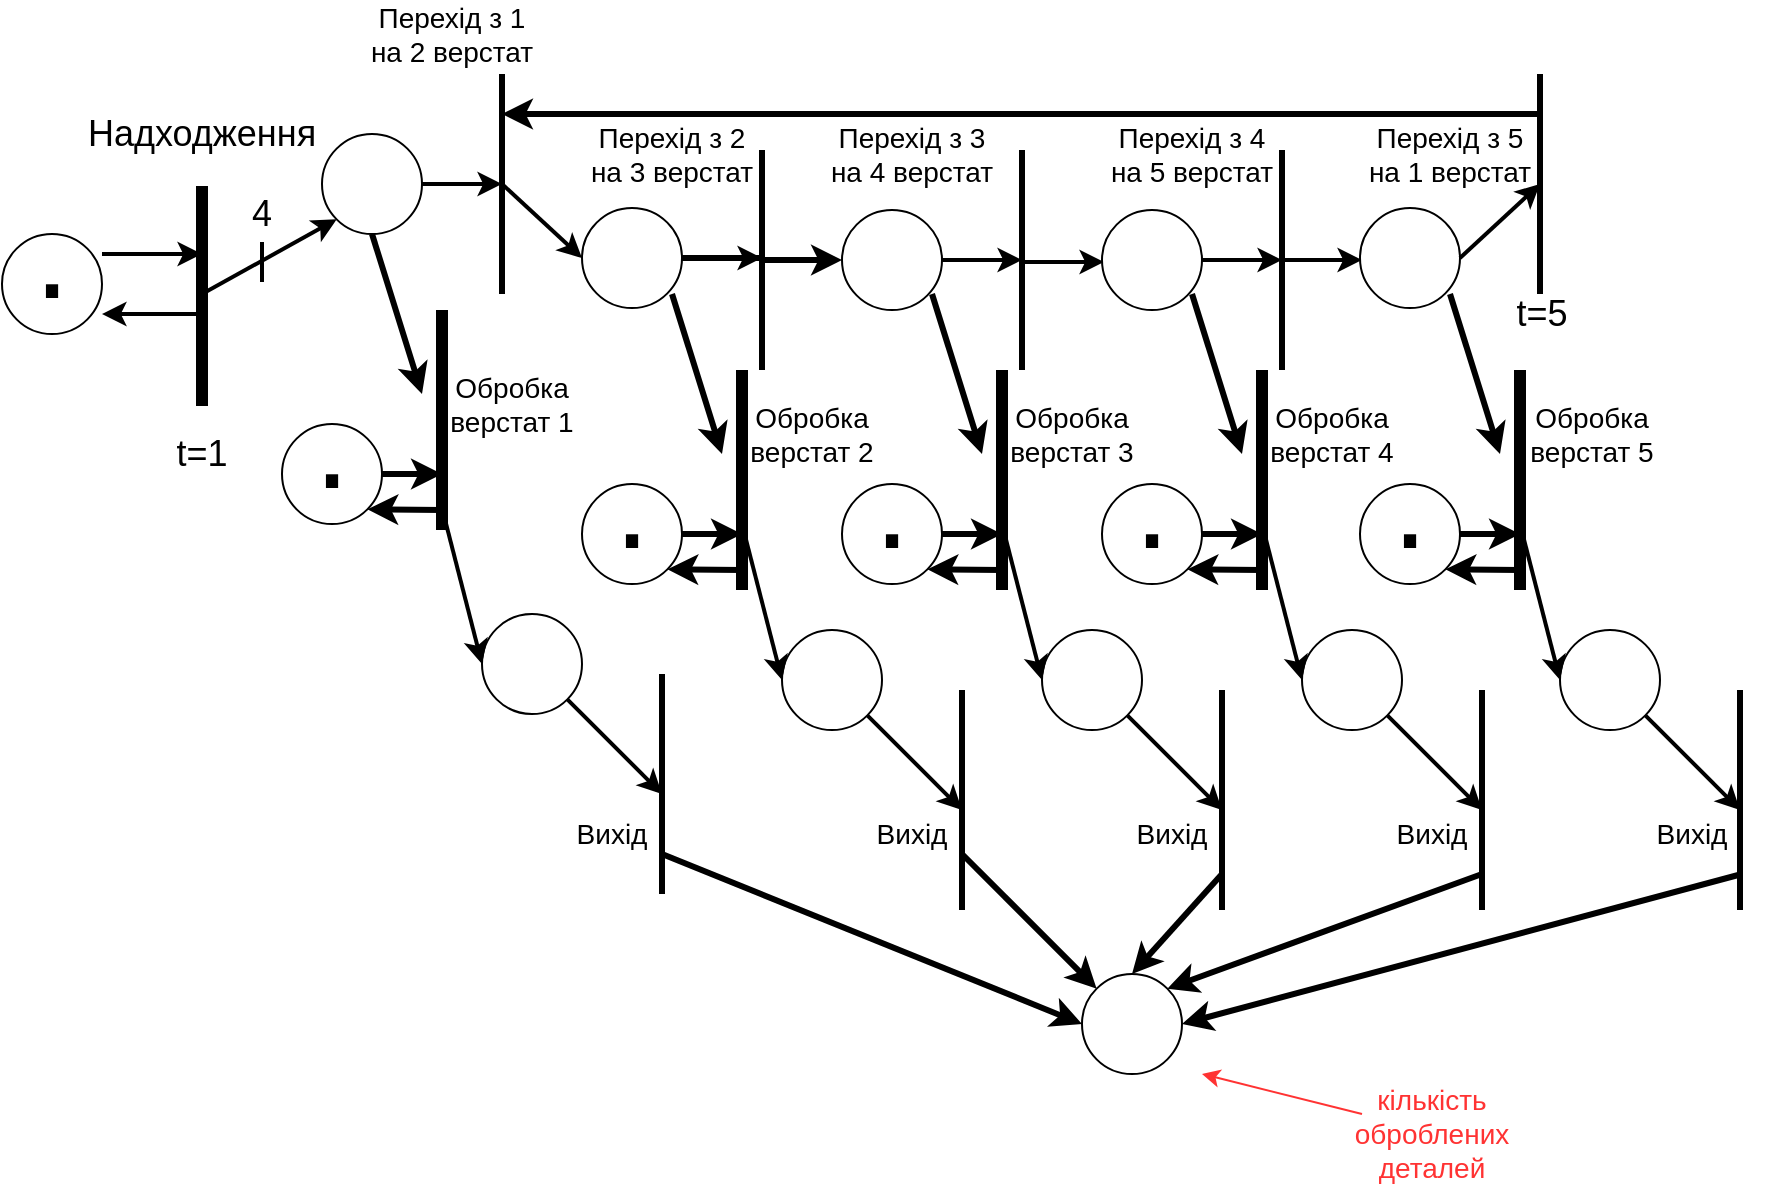 <mxfile version="13.8.0" type="github">
  <diagram name="Page-1" id="42789a77-a242-8287-6e28-9cd8cfd52e62">
    <mxGraphModel dx="1151" dy="746" grid="1" gridSize="10" guides="1" tooltips="1" connect="1" arrows="1" fold="1" page="1" pageScale="1" pageWidth="1100" pageHeight="850" background="#ffffff" math="0" shadow="0">
      <root>
        <mxCell id="0" />
        <mxCell id="1" parent="0" />
        <mxCell id="4sNT6OaN_m4o6Sijzj47-1" value="" style="ellipse;whiteSpace=wrap;html=1;aspect=fixed;" vertex="1" parent="1">
          <mxGeometry x="30" y="280" width="50" height="50" as="geometry" />
        </mxCell>
        <mxCell id="4sNT6OaN_m4o6Sijzj47-3" value="" style="endArrow=none;html=1;strokeWidth=6;" edge="1" parent="1">
          <mxGeometry width="50" height="50" relative="1" as="geometry">
            <mxPoint x="130" y="366" as="sourcePoint" />
            <mxPoint x="130" y="256" as="targetPoint" />
          </mxGeometry>
        </mxCell>
        <mxCell id="4sNT6OaN_m4o6Sijzj47-4" value="" style="endArrow=classic;html=1;strokeWidth=2;" edge="1" parent="1">
          <mxGeometry width="50" height="50" relative="1" as="geometry">
            <mxPoint x="80" y="290" as="sourcePoint" />
            <mxPoint x="130" y="290" as="targetPoint" />
          </mxGeometry>
        </mxCell>
        <mxCell id="4sNT6OaN_m4o6Sijzj47-5" value="" style="endArrow=classic;html=1;strokeWidth=2;" edge="1" parent="1">
          <mxGeometry width="50" height="50" relative="1" as="geometry">
            <mxPoint x="130" y="320" as="sourcePoint" />
            <mxPoint x="80" y="320" as="targetPoint" />
            <Array as="points" />
          </mxGeometry>
        </mxCell>
        <mxCell id="4sNT6OaN_m4o6Sijzj47-6" value="&lt;font style=&quot;font-size: 18px&quot;&gt;t=1&lt;/font&gt;" style="text;html=1;strokeColor=none;fillColor=none;align=center;verticalAlign=middle;whiteSpace=wrap;rounded=0;" vertex="1" parent="1">
          <mxGeometry x="110" y="380" width="40" height="20" as="geometry" />
        </mxCell>
        <mxCell id="4sNT6OaN_m4o6Sijzj47-7" value="" style="ellipse;whiteSpace=wrap;html=1;aspect=fixed;" vertex="1" parent="1">
          <mxGeometry x="190" y="230" width="50" height="50" as="geometry" />
        </mxCell>
        <mxCell id="4sNT6OaN_m4o6Sijzj47-8" value="" style="endArrow=classic;html=1;strokeWidth=2;entryX=0;entryY=1;entryDx=0;entryDy=0;" edge="1" parent="1" target="4sNT6OaN_m4o6Sijzj47-7">
          <mxGeometry width="50" height="50" relative="1" as="geometry">
            <mxPoint x="130" y="310" as="sourcePoint" />
            <mxPoint x="190" y="310" as="targetPoint" />
          </mxGeometry>
        </mxCell>
        <mxCell id="4sNT6OaN_m4o6Sijzj47-13" value="" style="endArrow=none;html=1;strokeWidth=2;" edge="1" parent="1">
          <mxGeometry width="50" height="50" relative="1" as="geometry">
            <mxPoint x="160" y="304" as="sourcePoint" />
            <mxPoint x="160" y="284" as="targetPoint" />
          </mxGeometry>
        </mxCell>
        <mxCell id="4sNT6OaN_m4o6Sijzj47-14" value="&lt;font style=&quot;font-size: 18px&quot;&gt;4&lt;/font&gt;" style="text;html=1;strokeColor=none;fillColor=none;align=center;verticalAlign=middle;whiteSpace=wrap;rounded=0;" vertex="1" parent="1">
          <mxGeometry x="140" y="260" width="40" height="20" as="geometry" />
        </mxCell>
        <mxCell id="4sNT6OaN_m4o6Sijzj47-16" value="" style="endArrow=none;html=1;strokeWidth=3;" edge="1" parent="1">
          <mxGeometry width="50" height="50" relative="1" as="geometry">
            <mxPoint x="280" y="310" as="sourcePoint" />
            <mxPoint x="280" y="200" as="targetPoint" />
          </mxGeometry>
        </mxCell>
        <mxCell id="4sNT6OaN_m4o6Sijzj47-17" value="" style="endArrow=classic;html=1;strokeWidth=2;exitX=1;exitY=0.5;exitDx=0;exitDy=0;" edge="1" parent="1" source="4sNT6OaN_m4o6Sijzj47-7">
          <mxGeometry width="50" height="50" relative="1" as="geometry">
            <mxPoint x="90" y="300" as="sourcePoint" />
            <mxPoint x="280" y="255" as="targetPoint" />
          </mxGeometry>
        </mxCell>
        <mxCell id="4sNT6OaN_m4o6Sijzj47-23" value="" style="edgeStyle=orthogonalEdgeStyle;rounded=0;orthogonalLoop=1;jettySize=auto;html=1;strokeWidth=3;" edge="1" parent="1" source="4sNT6OaN_m4o6Sijzj47-18" target="4sNT6OaN_m4o6Sijzj47-22">
          <mxGeometry relative="1" as="geometry" />
        </mxCell>
        <mxCell id="4sNT6OaN_m4o6Sijzj47-18" value="" style="ellipse;whiteSpace=wrap;html=1;aspect=fixed;" vertex="1" parent="1">
          <mxGeometry x="320" y="267" width="50" height="50" as="geometry" />
        </mxCell>
        <mxCell id="4sNT6OaN_m4o6Sijzj47-19" value="" style="endArrow=classic;html=1;strokeWidth=2;entryX=0;entryY=0.5;entryDx=0;entryDy=0;" edge="1" parent="1" target="4sNT6OaN_m4o6Sijzj47-18">
          <mxGeometry width="50" height="50" relative="1" as="geometry">
            <mxPoint x="280" y="255" as="sourcePoint" />
            <mxPoint x="309" y="265" as="targetPoint" />
          </mxGeometry>
        </mxCell>
        <mxCell id="4sNT6OaN_m4o6Sijzj47-20" value="" style="endArrow=none;html=1;strokeWidth=3;" edge="1" parent="1">
          <mxGeometry width="50" height="50" relative="1" as="geometry">
            <mxPoint x="410" y="348" as="sourcePoint" />
            <mxPoint x="410" y="238" as="targetPoint" />
          </mxGeometry>
        </mxCell>
        <mxCell id="4sNT6OaN_m4o6Sijzj47-21" value="" style="endArrow=classic;html=1;strokeWidth=2;exitX=1;exitY=0.5;exitDx=0;exitDy=0;" edge="1" parent="1">
          <mxGeometry width="50" height="50" relative="1" as="geometry">
            <mxPoint x="370.0" y="292" as="sourcePoint" />
            <mxPoint x="410" y="292" as="targetPoint" />
          </mxGeometry>
        </mxCell>
        <mxCell id="4sNT6OaN_m4o6Sijzj47-22" value="" style="ellipse;whiteSpace=wrap;html=1;aspect=fixed;" vertex="1" parent="1">
          <mxGeometry x="450" y="268" width="50" height="50" as="geometry" />
        </mxCell>
        <mxCell id="4sNT6OaN_m4o6Sijzj47-24" value="" style="endArrow=none;html=1;strokeWidth=3;" edge="1" parent="1">
          <mxGeometry width="50" height="50" relative="1" as="geometry">
            <mxPoint x="540.0" y="348" as="sourcePoint" />
            <mxPoint x="540.0" y="238" as="targetPoint" />
          </mxGeometry>
        </mxCell>
        <mxCell id="4sNT6OaN_m4o6Sijzj47-25" value="" style="endArrow=classic;html=1;strokeWidth=2;exitX=1;exitY=0.5;exitDx=0;exitDy=0;" edge="1" parent="1">
          <mxGeometry width="50" height="50" relative="1" as="geometry">
            <mxPoint x="500.0" y="293" as="sourcePoint" />
            <mxPoint x="540.0" y="293" as="targetPoint" />
          </mxGeometry>
        </mxCell>
        <mxCell id="4sNT6OaN_m4o6Sijzj47-26" value="" style="endArrow=classic;html=1;strokeWidth=2;exitX=1;exitY=0.5;exitDx=0;exitDy=0;" edge="1" parent="1">
          <mxGeometry width="50" height="50" relative="1" as="geometry">
            <mxPoint x="541.0" y="294" as="sourcePoint" />
            <mxPoint x="581.0" y="294" as="targetPoint" />
            <Array as="points">
              <mxPoint x="581" y="294" />
            </Array>
          </mxGeometry>
        </mxCell>
        <mxCell id="4sNT6OaN_m4o6Sijzj47-27" value="" style="ellipse;whiteSpace=wrap;html=1;aspect=fixed;" vertex="1" parent="1">
          <mxGeometry x="580" y="268" width="50" height="50" as="geometry" />
        </mxCell>
        <mxCell id="4sNT6OaN_m4o6Sijzj47-28" value="" style="endArrow=none;html=1;strokeWidth=3;" edge="1" parent="1">
          <mxGeometry width="50" height="50" relative="1" as="geometry">
            <mxPoint x="670.0" y="348" as="sourcePoint" />
            <mxPoint x="670.0" y="238" as="targetPoint" />
          </mxGeometry>
        </mxCell>
        <mxCell id="4sNT6OaN_m4o6Sijzj47-29" value="" style="endArrow=classic;html=1;strokeWidth=2;exitX=1;exitY=0.5;exitDx=0;exitDy=0;" edge="1" parent="1">
          <mxGeometry width="50" height="50" relative="1" as="geometry">
            <mxPoint x="630.0" y="293" as="sourcePoint" />
            <mxPoint x="670.0" y="293" as="targetPoint" />
          </mxGeometry>
        </mxCell>
        <mxCell id="4sNT6OaN_m4o6Sijzj47-30" value="" style="endArrow=classic;html=1;strokeWidth=2;exitX=1;exitY=0.5;exitDx=0;exitDy=0;" edge="1" parent="1">
          <mxGeometry width="50" height="50" relative="1" as="geometry">
            <mxPoint x="670.0" y="293" as="sourcePoint" />
            <mxPoint x="710" y="293" as="targetPoint" />
            <Array as="points">
              <mxPoint x="710" y="293" />
            </Array>
          </mxGeometry>
        </mxCell>
        <mxCell id="4sNT6OaN_m4o6Sijzj47-31" value="" style="ellipse;whiteSpace=wrap;html=1;aspect=fixed;" vertex="1" parent="1">
          <mxGeometry x="709" y="267" width="50" height="50" as="geometry" />
        </mxCell>
        <mxCell id="4sNT6OaN_m4o6Sijzj47-32" value="" style="endArrow=none;html=1;strokeWidth=3;" edge="1" parent="1">
          <mxGeometry width="50" height="50" relative="1" as="geometry">
            <mxPoint x="799.0" y="310" as="sourcePoint" />
            <mxPoint x="799.0" y="200" as="targetPoint" />
          </mxGeometry>
        </mxCell>
        <mxCell id="4sNT6OaN_m4o6Sijzj47-33" value="" style="endArrow=classic;html=1;strokeWidth=2;exitX=1;exitY=0.5;exitDx=0;exitDy=0;" edge="1" parent="1" source="4sNT6OaN_m4o6Sijzj47-31">
          <mxGeometry width="50" height="50" relative="1" as="geometry">
            <mxPoint x="759.0" y="255" as="sourcePoint" />
            <mxPoint x="799.0" y="255" as="targetPoint" />
          </mxGeometry>
        </mxCell>
        <mxCell id="4sNT6OaN_m4o6Sijzj47-34" value="" style="endArrow=classic;html=1;strokeWidth=3;" edge="1" parent="1">
          <mxGeometry width="50" height="50" relative="1" as="geometry">
            <mxPoint x="800" y="220" as="sourcePoint" />
            <mxPoint x="280" y="220" as="targetPoint" />
          </mxGeometry>
        </mxCell>
        <mxCell id="4sNT6OaN_m4o6Sijzj47-35" value="" style="endArrow=none;html=1;strokeWidth=6;" edge="1" parent="1">
          <mxGeometry width="50" height="50" relative="1" as="geometry">
            <mxPoint x="250" y="428" as="sourcePoint" />
            <mxPoint x="250" y="318" as="targetPoint" />
          </mxGeometry>
        </mxCell>
        <mxCell id="4sNT6OaN_m4o6Sijzj47-37" value="" style="endArrow=classic;html=1;strokeWidth=3;exitX=0.5;exitY=1;exitDx=0;exitDy=0;" edge="1" parent="1" source="4sNT6OaN_m4o6Sijzj47-7">
          <mxGeometry width="50" height="50" relative="1" as="geometry">
            <mxPoint x="530" y="370" as="sourcePoint" />
            <mxPoint x="240" y="360" as="targetPoint" />
          </mxGeometry>
        </mxCell>
        <mxCell id="4sNT6OaN_m4o6Sijzj47-38" value="" style="ellipse;whiteSpace=wrap;html=1;aspect=fixed;" vertex="1" parent="1">
          <mxGeometry x="170" y="375" width="50" height="50" as="geometry" />
        </mxCell>
        <mxCell id="4sNT6OaN_m4o6Sijzj47-41" value="" style="endArrow=classic;html=1;strokeWidth=3;entryX=1;entryY=1;entryDx=0;entryDy=0;" edge="1" parent="1" target="4sNT6OaN_m4o6Sijzj47-38">
          <mxGeometry width="50" height="50" relative="1" as="geometry">
            <mxPoint x="250" y="418" as="sourcePoint" />
            <mxPoint x="580" y="320" as="targetPoint" />
          </mxGeometry>
        </mxCell>
        <mxCell id="4sNT6OaN_m4o6Sijzj47-42" value="" style="endArrow=classic;html=1;strokeWidth=3;exitX=1;exitY=0.5;exitDx=0;exitDy=0;" edge="1" parent="1" source="4sNT6OaN_m4o6Sijzj47-38">
          <mxGeometry width="50" height="50" relative="1" as="geometry">
            <mxPoint x="260" y="428" as="sourcePoint" />
            <mxPoint x="250" y="400" as="targetPoint" />
          </mxGeometry>
        </mxCell>
        <mxCell id="4sNT6OaN_m4o6Sijzj47-56" value="" style="ellipse;whiteSpace=wrap;html=1;aspect=fixed;" vertex="1" parent="1">
          <mxGeometry x="270" y="470" width="50" height="50" as="geometry" />
        </mxCell>
        <mxCell id="4sNT6OaN_m4o6Sijzj47-57" value="" style="endArrow=classic;html=1;strokeWidth=2;entryX=0;entryY=0.5;entryDx=0;entryDy=0;" edge="1" parent="1" target="4sNT6OaN_m4o6Sijzj47-56">
          <mxGeometry width="50" height="50" relative="1" as="geometry">
            <mxPoint x="250" y="417" as="sourcePoint" />
            <mxPoint x="279" y="427" as="targetPoint" />
          </mxGeometry>
        </mxCell>
        <mxCell id="4sNT6OaN_m4o6Sijzj47-58" value="" style="endArrow=none;html=1;strokeWidth=3;" edge="1" parent="1">
          <mxGeometry width="50" height="50" relative="1" as="geometry">
            <mxPoint x="360.0" y="610" as="sourcePoint" />
            <mxPoint x="360.0" y="500" as="targetPoint" />
          </mxGeometry>
        </mxCell>
        <mxCell id="4sNT6OaN_m4o6Sijzj47-59" value="" style="endArrow=classic;html=1;strokeWidth=2;exitX=1;exitY=1;exitDx=0;exitDy=0;" edge="1" parent="1" source="4sNT6OaN_m4o6Sijzj47-56">
          <mxGeometry width="50" height="50" relative="1" as="geometry">
            <mxPoint x="324.29" y="514" as="sourcePoint" />
            <mxPoint x="360" y="560" as="targetPoint" />
          </mxGeometry>
        </mxCell>
        <mxCell id="4sNT6OaN_m4o6Sijzj47-60" value="" style="endArrow=none;html=1;strokeWidth=6;" edge="1" parent="1">
          <mxGeometry width="50" height="50" relative="1" as="geometry">
            <mxPoint x="400" y="458" as="sourcePoint" />
            <mxPoint x="400" y="348" as="targetPoint" />
          </mxGeometry>
        </mxCell>
        <mxCell id="4sNT6OaN_m4o6Sijzj47-61" value="" style="endArrow=classic;html=1;strokeWidth=3;exitX=0.5;exitY=1;exitDx=0;exitDy=0;" edge="1" parent="1">
          <mxGeometry width="50" height="50" relative="1" as="geometry">
            <mxPoint x="365" y="310" as="sourcePoint" />
            <mxPoint x="390" y="390" as="targetPoint" />
          </mxGeometry>
        </mxCell>
        <mxCell id="4sNT6OaN_m4o6Sijzj47-62" value="" style="ellipse;whiteSpace=wrap;html=1;aspect=fixed;" vertex="1" parent="1">
          <mxGeometry x="320" y="405" width="50" height="50" as="geometry" />
        </mxCell>
        <mxCell id="4sNT6OaN_m4o6Sijzj47-63" value="" style="endArrow=classic;html=1;strokeWidth=3;entryX=1;entryY=1;entryDx=0;entryDy=0;" edge="1" parent="1" target="4sNT6OaN_m4o6Sijzj47-62">
          <mxGeometry width="50" height="50" relative="1" as="geometry">
            <mxPoint x="400" y="448" as="sourcePoint" />
            <mxPoint x="730" y="350" as="targetPoint" />
          </mxGeometry>
        </mxCell>
        <mxCell id="4sNT6OaN_m4o6Sijzj47-64" value="" style="endArrow=classic;html=1;strokeWidth=3;exitX=1;exitY=0.5;exitDx=0;exitDy=0;" edge="1" parent="1" source="4sNT6OaN_m4o6Sijzj47-62">
          <mxGeometry width="50" height="50" relative="1" as="geometry">
            <mxPoint x="410" y="458" as="sourcePoint" />
            <mxPoint x="400" y="430" as="targetPoint" />
          </mxGeometry>
        </mxCell>
        <mxCell id="4sNT6OaN_m4o6Sijzj47-69" value="" style="ellipse;whiteSpace=wrap;html=1;aspect=fixed;" vertex="1" parent="1">
          <mxGeometry x="420" y="478" width="50" height="50" as="geometry" />
        </mxCell>
        <mxCell id="4sNT6OaN_m4o6Sijzj47-70" value="" style="endArrow=classic;html=1;strokeWidth=2;entryX=0;entryY=0.5;entryDx=0;entryDy=0;" edge="1" parent="1" target="4sNT6OaN_m4o6Sijzj47-69">
          <mxGeometry width="50" height="50" relative="1" as="geometry">
            <mxPoint x="400" y="425" as="sourcePoint" />
            <mxPoint x="429" y="435" as="targetPoint" />
          </mxGeometry>
        </mxCell>
        <mxCell id="4sNT6OaN_m4o6Sijzj47-71" value="" style="endArrow=none;html=1;strokeWidth=3;" edge="1" parent="1">
          <mxGeometry width="50" height="50" relative="1" as="geometry">
            <mxPoint x="510.0" y="618" as="sourcePoint" />
            <mxPoint x="510.0" y="508" as="targetPoint" />
          </mxGeometry>
        </mxCell>
        <mxCell id="4sNT6OaN_m4o6Sijzj47-72" value="" style="endArrow=classic;html=1;strokeWidth=2;exitX=1;exitY=1;exitDx=0;exitDy=0;" edge="1" parent="1" source="4sNT6OaN_m4o6Sijzj47-69">
          <mxGeometry width="50" height="50" relative="1" as="geometry">
            <mxPoint x="474.29" y="522" as="sourcePoint" />
            <mxPoint x="510.0" y="568" as="targetPoint" />
          </mxGeometry>
        </mxCell>
        <mxCell id="4sNT6OaN_m4o6Sijzj47-73" value="" style="endArrow=none;html=1;strokeWidth=6;" edge="1" parent="1">
          <mxGeometry width="50" height="50" relative="1" as="geometry">
            <mxPoint x="530.0" y="458" as="sourcePoint" />
            <mxPoint x="530.0" y="348" as="targetPoint" />
          </mxGeometry>
        </mxCell>
        <mxCell id="4sNT6OaN_m4o6Sijzj47-74" value="" style="endArrow=classic;html=1;strokeWidth=3;exitX=0.5;exitY=1;exitDx=0;exitDy=0;" edge="1" parent="1">
          <mxGeometry width="50" height="50" relative="1" as="geometry">
            <mxPoint x="495.0" y="310" as="sourcePoint" />
            <mxPoint x="520.0" y="390" as="targetPoint" />
          </mxGeometry>
        </mxCell>
        <mxCell id="4sNT6OaN_m4o6Sijzj47-75" value="" style="ellipse;whiteSpace=wrap;html=1;aspect=fixed;" vertex="1" parent="1">
          <mxGeometry x="450" y="405" width="50" height="50" as="geometry" />
        </mxCell>
        <mxCell id="4sNT6OaN_m4o6Sijzj47-76" value="" style="endArrow=classic;html=1;strokeWidth=3;entryX=1;entryY=1;entryDx=0;entryDy=0;" edge="1" parent="1" target="4sNT6OaN_m4o6Sijzj47-75">
          <mxGeometry width="50" height="50" relative="1" as="geometry">
            <mxPoint x="530.0" y="448" as="sourcePoint" />
            <mxPoint x="860" y="350" as="targetPoint" />
          </mxGeometry>
        </mxCell>
        <mxCell id="4sNT6OaN_m4o6Sijzj47-77" value="" style="endArrow=classic;html=1;strokeWidth=3;exitX=1;exitY=0.5;exitDx=0;exitDy=0;" edge="1" parent="1" source="4sNT6OaN_m4o6Sijzj47-75">
          <mxGeometry width="50" height="50" relative="1" as="geometry">
            <mxPoint x="540" y="458" as="sourcePoint" />
            <mxPoint x="530.0" y="430" as="targetPoint" />
          </mxGeometry>
        </mxCell>
        <mxCell id="4sNT6OaN_m4o6Sijzj47-78" value="" style="ellipse;whiteSpace=wrap;html=1;aspect=fixed;" vertex="1" parent="1">
          <mxGeometry x="550" y="478" width="50" height="50" as="geometry" />
        </mxCell>
        <mxCell id="4sNT6OaN_m4o6Sijzj47-79" value="" style="endArrow=classic;html=1;strokeWidth=2;entryX=0;entryY=0.5;entryDx=0;entryDy=0;" edge="1" parent="1" target="4sNT6OaN_m4o6Sijzj47-78">
          <mxGeometry width="50" height="50" relative="1" as="geometry">
            <mxPoint x="530.0" y="425" as="sourcePoint" />
            <mxPoint x="559" y="435" as="targetPoint" />
          </mxGeometry>
        </mxCell>
        <mxCell id="4sNT6OaN_m4o6Sijzj47-80" value="" style="endArrow=none;html=1;strokeWidth=3;" edge="1" parent="1">
          <mxGeometry width="50" height="50" relative="1" as="geometry">
            <mxPoint x="640.0" y="618" as="sourcePoint" />
            <mxPoint x="640.0" y="508" as="targetPoint" />
          </mxGeometry>
        </mxCell>
        <mxCell id="4sNT6OaN_m4o6Sijzj47-81" value="" style="endArrow=classic;html=1;strokeWidth=2;exitX=1;exitY=1;exitDx=0;exitDy=0;" edge="1" parent="1" source="4sNT6OaN_m4o6Sijzj47-78">
          <mxGeometry width="50" height="50" relative="1" as="geometry">
            <mxPoint x="604.29" y="522" as="sourcePoint" />
            <mxPoint x="640.0" y="568" as="targetPoint" />
          </mxGeometry>
        </mxCell>
        <mxCell id="4sNT6OaN_m4o6Sijzj47-82" value="" style="endArrow=none;html=1;strokeWidth=6;" edge="1" parent="1">
          <mxGeometry width="50" height="50" relative="1" as="geometry">
            <mxPoint x="660.0" y="458" as="sourcePoint" />
            <mxPoint x="660.0" y="348" as="targetPoint" />
          </mxGeometry>
        </mxCell>
        <mxCell id="4sNT6OaN_m4o6Sijzj47-83" value="" style="endArrow=classic;html=1;strokeWidth=3;exitX=0.5;exitY=1;exitDx=0;exitDy=0;" edge="1" parent="1">
          <mxGeometry width="50" height="50" relative="1" as="geometry">
            <mxPoint x="625.0" y="310" as="sourcePoint" />
            <mxPoint x="650.0" y="390" as="targetPoint" />
          </mxGeometry>
        </mxCell>
        <mxCell id="4sNT6OaN_m4o6Sijzj47-84" value="" style="ellipse;whiteSpace=wrap;html=1;aspect=fixed;" vertex="1" parent="1">
          <mxGeometry x="580" y="405" width="50" height="50" as="geometry" />
        </mxCell>
        <mxCell id="4sNT6OaN_m4o6Sijzj47-85" value="" style="endArrow=classic;html=1;strokeWidth=3;entryX=1;entryY=1;entryDx=0;entryDy=0;" edge="1" parent="1" target="4sNT6OaN_m4o6Sijzj47-84">
          <mxGeometry width="50" height="50" relative="1" as="geometry">
            <mxPoint x="660.0" y="448" as="sourcePoint" />
            <mxPoint x="990" y="350" as="targetPoint" />
          </mxGeometry>
        </mxCell>
        <mxCell id="4sNT6OaN_m4o6Sijzj47-86" value="" style="endArrow=classic;html=1;strokeWidth=3;exitX=1;exitY=0.5;exitDx=0;exitDy=0;" edge="1" parent="1" source="4sNT6OaN_m4o6Sijzj47-84">
          <mxGeometry width="50" height="50" relative="1" as="geometry">
            <mxPoint x="670" y="458" as="sourcePoint" />
            <mxPoint x="660.0" y="430" as="targetPoint" />
          </mxGeometry>
        </mxCell>
        <mxCell id="4sNT6OaN_m4o6Sijzj47-87" value="" style="ellipse;whiteSpace=wrap;html=1;aspect=fixed;" vertex="1" parent="1">
          <mxGeometry x="680" y="478" width="50" height="50" as="geometry" />
        </mxCell>
        <mxCell id="4sNT6OaN_m4o6Sijzj47-88" value="" style="endArrow=classic;html=1;strokeWidth=2;entryX=0;entryY=0.5;entryDx=0;entryDy=0;" edge="1" parent="1" target="4sNT6OaN_m4o6Sijzj47-87">
          <mxGeometry width="50" height="50" relative="1" as="geometry">
            <mxPoint x="660.0" y="425" as="sourcePoint" />
            <mxPoint x="689" y="435" as="targetPoint" />
          </mxGeometry>
        </mxCell>
        <mxCell id="4sNT6OaN_m4o6Sijzj47-89" value="" style="endArrow=none;html=1;strokeWidth=3;" edge="1" parent="1">
          <mxGeometry width="50" height="50" relative="1" as="geometry">
            <mxPoint x="770.0" y="618" as="sourcePoint" />
            <mxPoint x="770.0" y="508" as="targetPoint" />
          </mxGeometry>
        </mxCell>
        <mxCell id="4sNT6OaN_m4o6Sijzj47-90" value="" style="endArrow=classic;html=1;strokeWidth=2;exitX=1;exitY=1;exitDx=0;exitDy=0;" edge="1" parent="1" source="4sNT6OaN_m4o6Sijzj47-87">
          <mxGeometry width="50" height="50" relative="1" as="geometry">
            <mxPoint x="734.29" y="522" as="sourcePoint" />
            <mxPoint x="770.0" y="568" as="targetPoint" />
          </mxGeometry>
        </mxCell>
        <mxCell id="4sNT6OaN_m4o6Sijzj47-91" value="" style="endArrow=none;html=1;strokeWidth=6;" edge="1" parent="1">
          <mxGeometry width="50" height="50" relative="1" as="geometry">
            <mxPoint x="789.0" y="458" as="sourcePoint" />
            <mxPoint x="789.0" y="348" as="targetPoint" />
          </mxGeometry>
        </mxCell>
        <mxCell id="4sNT6OaN_m4o6Sijzj47-92" value="" style="endArrow=classic;html=1;strokeWidth=3;exitX=0.5;exitY=1;exitDx=0;exitDy=0;" edge="1" parent="1">
          <mxGeometry width="50" height="50" relative="1" as="geometry">
            <mxPoint x="754.0" y="310" as="sourcePoint" />
            <mxPoint x="779.0" y="390" as="targetPoint" />
          </mxGeometry>
        </mxCell>
        <mxCell id="4sNT6OaN_m4o6Sijzj47-93" value="" style="ellipse;whiteSpace=wrap;html=1;aspect=fixed;" vertex="1" parent="1">
          <mxGeometry x="709" y="405" width="50" height="50" as="geometry" />
        </mxCell>
        <mxCell id="4sNT6OaN_m4o6Sijzj47-94" value="" style="endArrow=classic;html=1;strokeWidth=3;entryX=1;entryY=1;entryDx=0;entryDy=0;" edge="1" parent="1" target="4sNT6OaN_m4o6Sijzj47-93">
          <mxGeometry width="50" height="50" relative="1" as="geometry">
            <mxPoint x="789.0" y="448" as="sourcePoint" />
            <mxPoint x="1119" y="350" as="targetPoint" />
          </mxGeometry>
        </mxCell>
        <mxCell id="4sNT6OaN_m4o6Sijzj47-95" value="" style="endArrow=classic;html=1;strokeWidth=3;exitX=1;exitY=0.5;exitDx=0;exitDy=0;" edge="1" parent="1" source="4sNT6OaN_m4o6Sijzj47-93">
          <mxGeometry width="50" height="50" relative="1" as="geometry">
            <mxPoint x="799" y="458" as="sourcePoint" />
            <mxPoint x="789.0" y="430" as="targetPoint" />
          </mxGeometry>
        </mxCell>
        <mxCell id="4sNT6OaN_m4o6Sijzj47-96" value="" style="ellipse;whiteSpace=wrap;html=1;aspect=fixed;" vertex="1" parent="1">
          <mxGeometry x="809" y="478" width="50" height="50" as="geometry" />
        </mxCell>
        <mxCell id="4sNT6OaN_m4o6Sijzj47-97" value="" style="endArrow=classic;html=1;strokeWidth=2;entryX=0;entryY=0.5;entryDx=0;entryDy=0;" edge="1" parent="1" target="4sNT6OaN_m4o6Sijzj47-96">
          <mxGeometry width="50" height="50" relative="1" as="geometry">
            <mxPoint x="789.0" y="425" as="sourcePoint" />
            <mxPoint x="818" y="435" as="targetPoint" />
          </mxGeometry>
        </mxCell>
        <mxCell id="4sNT6OaN_m4o6Sijzj47-98" value="" style="endArrow=none;html=1;strokeWidth=3;" edge="1" parent="1">
          <mxGeometry width="50" height="50" relative="1" as="geometry">
            <mxPoint x="899.0" y="618" as="sourcePoint" />
            <mxPoint x="899.0" y="508" as="targetPoint" />
          </mxGeometry>
        </mxCell>
        <mxCell id="4sNT6OaN_m4o6Sijzj47-99" value="" style="endArrow=classic;html=1;strokeWidth=2;exitX=1;exitY=1;exitDx=0;exitDy=0;" edge="1" parent="1" source="4sNT6OaN_m4o6Sijzj47-96">
          <mxGeometry width="50" height="50" relative="1" as="geometry">
            <mxPoint x="863.29" y="522" as="sourcePoint" />
            <mxPoint x="899.0" y="568" as="targetPoint" />
          </mxGeometry>
        </mxCell>
        <mxCell id="4sNT6OaN_m4o6Sijzj47-100" value="" style="ellipse;whiteSpace=wrap;html=1;aspect=fixed;" vertex="1" parent="1">
          <mxGeometry x="570" y="650" width="50" height="50" as="geometry" />
        </mxCell>
        <mxCell id="4sNT6OaN_m4o6Sijzj47-101" value="" style="endArrow=classic;html=1;strokeWidth=3;entryX=0;entryY=0.5;entryDx=0;entryDy=0;" edge="1" parent="1" target="4sNT6OaN_m4o6Sijzj47-100">
          <mxGeometry width="50" height="50" relative="1" as="geometry">
            <mxPoint x="360" y="590" as="sourcePoint" />
            <mxPoint x="580" y="510" as="targetPoint" />
          </mxGeometry>
        </mxCell>
        <mxCell id="4sNT6OaN_m4o6Sijzj47-102" value="" style="endArrow=classic;html=1;strokeWidth=3;entryX=0;entryY=0;entryDx=0;entryDy=0;" edge="1" parent="1" target="4sNT6OaN_m4o6Sijzj47-100">
          <mxGeometry width="50" height="50" relative="1" as="geometry">
            <mxPoint x="510" y="590" as="sourcePoint" />
            <mxPoint x="580" y="510" as="targetPoint" />
          </mxGeometry>
        </mxCell>
        <mxCell id="4sNT6OaN_m4o6Sijzj47-103" value="" style="endArrow=classic;html=1;strokeWidth=3;entryX=0.5;entryY=0;entryDx=0;entryDy=0;" edge="1" parent="1" target="4sNT6OaN_m4o6Sijzj47-100">
          <mxGeometry width="50" height="50" relative="1" as="geometry">
            <mxPoint x="640" y="600" as="sourcePoint" />
            <mxPoint x="580" y="510" as="targetPoint" />
          </mxGeometry>
        </mxCell>
        <mxCell id="4sNT6OaN_m4o6Sijzj47-104" value="" style="endArrow=classic;html=1;strokeWidth=3;entryX=1;entryY=0;entryDx=0;entryDy=0;" edge="1" parent="1" target="4sNT6OaN_m4o6Sijzj47-100">
          <mxGeometry width="50" height="50" relative="1" as="geometry">
            <mxPoint x="770" y="600" as="sourcePoint" />
            <mxPoint x="580" y="510" as="targetPoint" />
          </mxGeometry>
        </mxCell>
        <mxCell id="4sNT6OaN_m4o6Sijzj47-105" value="" style="endArrow=classic;html=1;strokeWidth=3;entryX=1;entryY=0.5;entryDx=0;entryDy=0;" edge="1" parent="1" target="4sNT6OaN_m4o6Sijzj47-100">
          <mxGeometry width="50" height="50" relative="1" as="geometry">
            <mxPoint x="900" y="600" as="sourcePoint" />
            <mxPoint x="580" y="510" as="targetPoint" />
          </mxGeometry>
        </mxCell>
        <mxCell id="4sNT6OaN_m4o6Sijzj47-106" value="&lt;font style=&quot;font-size: 64px&quot;&gt;.&lt;/font&gt;" style="text;html=1;strokeColor=none;fillColor=none;align=center;verticalAlign=middle;whiteSpace=wrap;rounded=0;" vertex="1" parent="1">
          <mxGeometry x="35" y="280" width="40" height="20" as="geometry" />
        </mxCell>
        <mxCell id="4sNT6OaN_m4o6Sijzj47-107" value="&lt;font style=&quot;font-size: 64px&quot;&gt;.&lt;/font&gt;" style="text;html=1;strokeColor=none;fillColor=none;align=center;verticalAlign=middle;whiteSpace=wrap;rounded=0;" vertex="1" parent="1">
          <mxGeometry x="175" y="375" width="40" height="20" as="geometry" />
        </mxCell>
        <mxCell id="4sNT6OaN_m4o6Sijzj47-108" value="&lt;font style=&quot;font-size: 64px&quot;&gt;.&lt;/font&gt;" style="text;html=1;strokeColor=none;fillColor=none;align=center;verticalAlign=middle;whiteSpace=wrap;rounded=0;" vertex="1" parent="1">
          <mxGeometry x="325" y="405" width="40" height="20" as="geometry" />
        </mxCell>
        <mxCell id="4sNT6OaN_m4o6Sijzj47-109" value="&lt;font style=&quot;font-size: 64px&quot;&gt;.&lt;/font&gt;" style="text;html=1;strokeColor=none;fillColor=none;align=center;verticalAlign=middle;whiteSpace=wrap;rounded=0;" vertex="1" parent="1">
          <mxGeometry x="455" y="405" width="40" height="20" as="geometry" />
        </mxCell>
        <mxCell id="4sNT6OaN_m4o6Sijzj47-110" value="&lt;font style=&quot;font-size: 64px&quot;&gt;.&lt;/font&gt;" style="text;html=1;strokeColor=none;fillColor=none;align=center;verticalAlign=middle;whiteSpace=wrap;rounded=0;" vertex="1" parent="1">
          <mxGeometry x="585" y="405" width="40" height="20" as="geometry" />
        </mxCell>
        <mxCell id="4sNT6OaN_m4o6Sijzj47-111" value="&lt;font style=&quot;font-size: 64px&quot;&gt;.&lt;/font&gt;" style="text;html=1;strokeColor=none;fillColor=none;align=center;verticalAlign=middle;whiteSpace=wrap;rounded=0;" vertex="1" parent="1">
          <mxGeometry x="714" y="405" width="40" height="20" as="geometry" />
        </mxCell>
        <mxCell id="4sNT6OaN_m4o6Sijzj47-112" value="&lt;font style=&quot;font-size: 18px&quot;&gt;Надходження&lt;/font&gt;" style="text;html=1;strokeColor=none;fillColor=none;align=center;verticalAlign=middle;whiteSpace=wrap;rounded=0;" vertex="1" parent="1">
          <mxGeometry x="110" y="220" width="40" height="20" as="geometry" />
        </mxCell>
        <mxCell id="4sNT6OaN_m4o6Sijzj47-113" value="&lt;font style=&quot;font-size: 14px&quot;&gt;Перехід з 1 на 2 верстат&lt;/font&gt;" style="text;html=1;strokeColor=none;fillColor=none;align=center;verticalAlign=middle;whiteSpace=wrap;rounded=0;" vertex="1" parent="1">
          <mxGeometry x="210" y="170" width="90" height="20" as="geometry" />
        </mxCell>
        <mxCell id="4sNT6OaN_m4o6Sijzj47-114" value="&lt;font style=&quot;font-size: 14px&quot;&gt;Перехід з 2 на 3 верстат&lt;/font&gt;" style="text;html=1;strokeColor=none;fillColor=none;align=center;verticalAlign=middle;whiteSpace=wrap;rounded=0;" vertex="1" parent="1">
          <mxGeometry x="320" y="230" width="90" height="20" as="geometry" />
        </mxCell>
        <mxCell id="4sNT6OaN_m4o6Sijzj47-115" value="&lt;font style=&quot;font-size: 14px&quot;&gt;Перехід з 3 на 4 верстат&lt;/font&gt;" style="text;html=1;strokeColor=none;fillColor=none;align=center;verticalAlign=middle;whiteSpace=wrap;rounded=0;" vertex="1" parent="1">
          <mxGeometry x="440" y="230" width="90" height="20" as="geometry" />
        </mxCell>
        <mxCell id="4sNT6OaN_m4o6Sijzj47-116" value="&lt;font style=&quot;font-size: 14px&quot;&gt;Перехід з 4 на 5 верстат&lt;/font&gt;" style="text;html=1;strokeColor=none;fillColor=none;align=center;verticalAlign=middle;whiteSpace=wrap;rounded=0;" vertex="1" parent="1">
          <mxGeometry x="580" y="230" width="90" height="20" as="geometry" />
        </mxCell>
        <mxCell id="4sNT6OaN_m4o6Sijzj47-117" value="&lt;font style=&quot;font-size: 14px&quot;&gt;Перехід з 5 на 1 верстат&lt;/font&gt;" style="text;html=1;strokeColor=none;fillColor=none;align=center;verticalAlign=middle;whiteSpace=wrap;rounded=0;" vertex="1" parent="1">
          <mxGeometry x="709" y="230" width="90" height="20" as="geometry" />
        </mxCell>
        <mxCell id="4sNT6OaN_m4o6Sijzj47-118" value="&lt;span style=&quot;font-size: 14px&quot;&gt;Обробка верстат 1&lt;/span&gt;" style="text;html=1;strokeColor=none;fillColor=none;align=center;verticalAlign=middle;whiteSpace=wrap;rounded=0;" vertex="1" parent="1">
          <mxGeometry x="240" y="355" width="90" height="20" as="geometry" />
        </mxCell>
        <mxCell id="4sNT6OaN_m4o6Sijzj47-120" value="&lt;span style=&quot;font-size: 14px&quot;&gt;Обробка верстат 2&lt;/span&gt;" style="text;html=1;strokeColor=none;fillColor=none;align=center;verticalAlign=middle;whiteSpace=wrap;rounded=0;" vertex="1" parent="1">
          <mxGeometry x="390" y="370" width="90" height="20" as="geometry" />
        </mxCell>
        <mxCell id="4sNT6OaN_m4o6Sijzj47-121" value="&lt;span style=&quot;font-size: 14px&quot;&gt;Обробка верстат 3&lt;/span&gt;" style="text;html=1;strokeColor=none;fillColor=none;align=center;verticalAlign=middle;whiteSpace=wrap;rounded=0;" vertex="1" parent="1">
          <mxGeometry x="520" y="370" width="90" height="20" as="geometry" />
        </mxCell>
        <mxCell id="4sNT6OaN_m4o6Sijzj47-122" value="&lt;span style=&quot;font-size: 14px&quot;&gt;Обробка верстат 4&lt;/span&gt;" style="text;html=1;strokeColor=none;fillColor=none;align=center;verticalAlign=middle;whiteSpace=wrap;rounded=0;" vertex="1" parent="1">
          <mxGeometry x="650" y="370" width="90" height="20" as="geometry" />
        </mxCell>
        <mxCell id="4sNT6OaN_m4o6Sijzj47-123" value="&lt;span style=&quot;font-size: 14px&quot;&gt;Обробка верстат 5&lt;/span&gt;" style="text;html=1;strokeColor=none;fillColor=none;align=center;verticalAlign=middle;whiteSpace=wrap;rounded=0;" vertex="1" parent="1">
          <mxGeometry x="780" y="370" width="90" height="20" as="geometry" />
        </mxCell>
        <mxCell id="4sNT6OaN_m4o6Sijzj47-124" value="&lt;span style=&quot;font-size: 14px&quot;&gt;Вихід&lt;/span&gt;" style="text;html=1;strokeColor=none;fillColor=none;align=center;verticalAlign=middle;whiteSpace=wrap;rounded=0;" vertex="1" parent="1">
          <mxGeometry x="290" y="570" width="90" height="20" as="geometry" />
        </mxCell>
        <mxCell id="4sNT6OaN_m4o6Sijzj47-125" value="&lt;span style=&quot;font-size: 14px&quot;&gt;Вихід&lt;/span&gt;" style="text;html=1;strokeColor=none;fillColor=none;align=center;verticalAlign=middle;whiteSpace=wrap;rounded=0;" vertex="1" parent="1">
          <mxGeometry x="440" y="570" width="90" height="20" as="geometry" />
        </mxCell>
        <mxCell id="4sNT6OaN_m4o6Sijzj47-126" value="&lt;span style=&quot;font-size: 14px&quot;&gt;Вихід&lt;/span&gt;" style="text;html=1;strokeColor=none;fillColor=none;align=center;verticalAlign=middle;whiteSpace=wrap;rounded=0;" vertex="1" parent="1">
          <mxGeometry x="570" y="570" width="90" height="20" as="geometry" />
        </mxCell>
        <mxCell id="4sNT6OaN_m4o6Sijzj47-128" value="&lt;span style=&quot;font-size: 14px&quot;&gt;Вихід&lt;/span&gt;" style="text;html=1;strokeColor=none;fillColor=none;align=center;verticalAlign=middle;whiteSpace=wrap;rounded=0;" vertex="1" parent="1">
          <mxGeometry x="700" y="570" width="90" height="20" as="geometry" />
        </mxCell>
        <mxCell id="4sNT6OaN_m4o6Sijzj47-130" value="&lt;span style=&quot;font-size: 14px&quot;&gt;Вихід&lt;/span&gt;" style="text;html=1;strokeColor=none;fillColor=none;align=center;verticalAlign=middle;whiteSpace=wrap;rounded=0;" vertex="1" parent="1">
          <mxGeometry x="830" y="570" width="90" height="20" as="geometry" />
        </mxCell>
        <mxCell id="4sNT6OaN_m4o6Sijzj47-131" value="" style="endArrow=classic;html=1;strokeWidth=1;fillColor=#f8cecc;strokeColor=#FF3333;" edge="1" parent="1">
          <mxGeometry width="50" height="50" relative="1" as="geometry">
            <mxPoint x="710" y="720" as="sourcePoint" />
            <mxPoint x="630" y="700" as="targetPoint" />
          </mxGeometry>
        </mxCell>
        <mxCell id="4sNT6OaN_m4o6Sijzj47-132" value="&lt;span style=&quot;font-size: 14px&quot;&gt;&lt;font color=&quot;#ff3333&quot;&gt;кількість оброблених деталей&lt;/font&gt;&lt;/span&gt;" style="text;html=1;strokeColor=none;fillColor=none;align=center;verticalAlign=middle;whiteSpace=wrap;rounded=0;" vertex="1" parent="1">
          <mxGeometry x="700" y="720" width="90" height="20" as="geometry" />
        </mxCell>
        <mxCell id="4sNT6OaN_m4o6Sijzj47-136" value="&lt;font style=&quot;font-size: 18px&quot;&gt;t=5&lt;/font&gt;" style="text;html=1;strokeColor=none;fillColor=none;align=center;verticalAlign=middle;whiteSpace=wrap;rounded=0;" vertex="1" parent="1">
          <mxGeometry x="780" y="310" width="40" height="20" as="geometry" />
        </mxCell>
      </root>
    </mxGraphModel>
  </diagram>
</mxfile>
